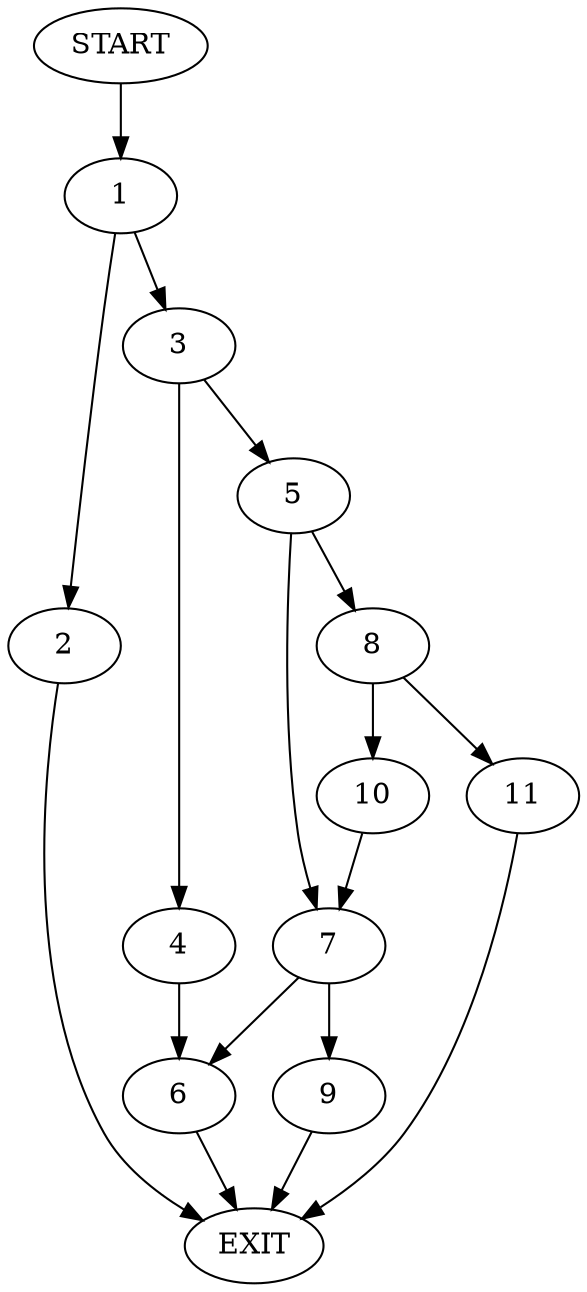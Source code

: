 digraph {
0 [label="START"]
12 [label="EXIT"]
0 -> 1
1 -> 2
1 -> 3
2 -> 12
3 -> 4
3 -> 5
4 -> 6
5 -> 7
5 -> 8
6 -> 12
7 -> 6
7 -> 9
8 -> 10
8 -> 11
10 -> 7
11 -> 12
9 -> 12
}
